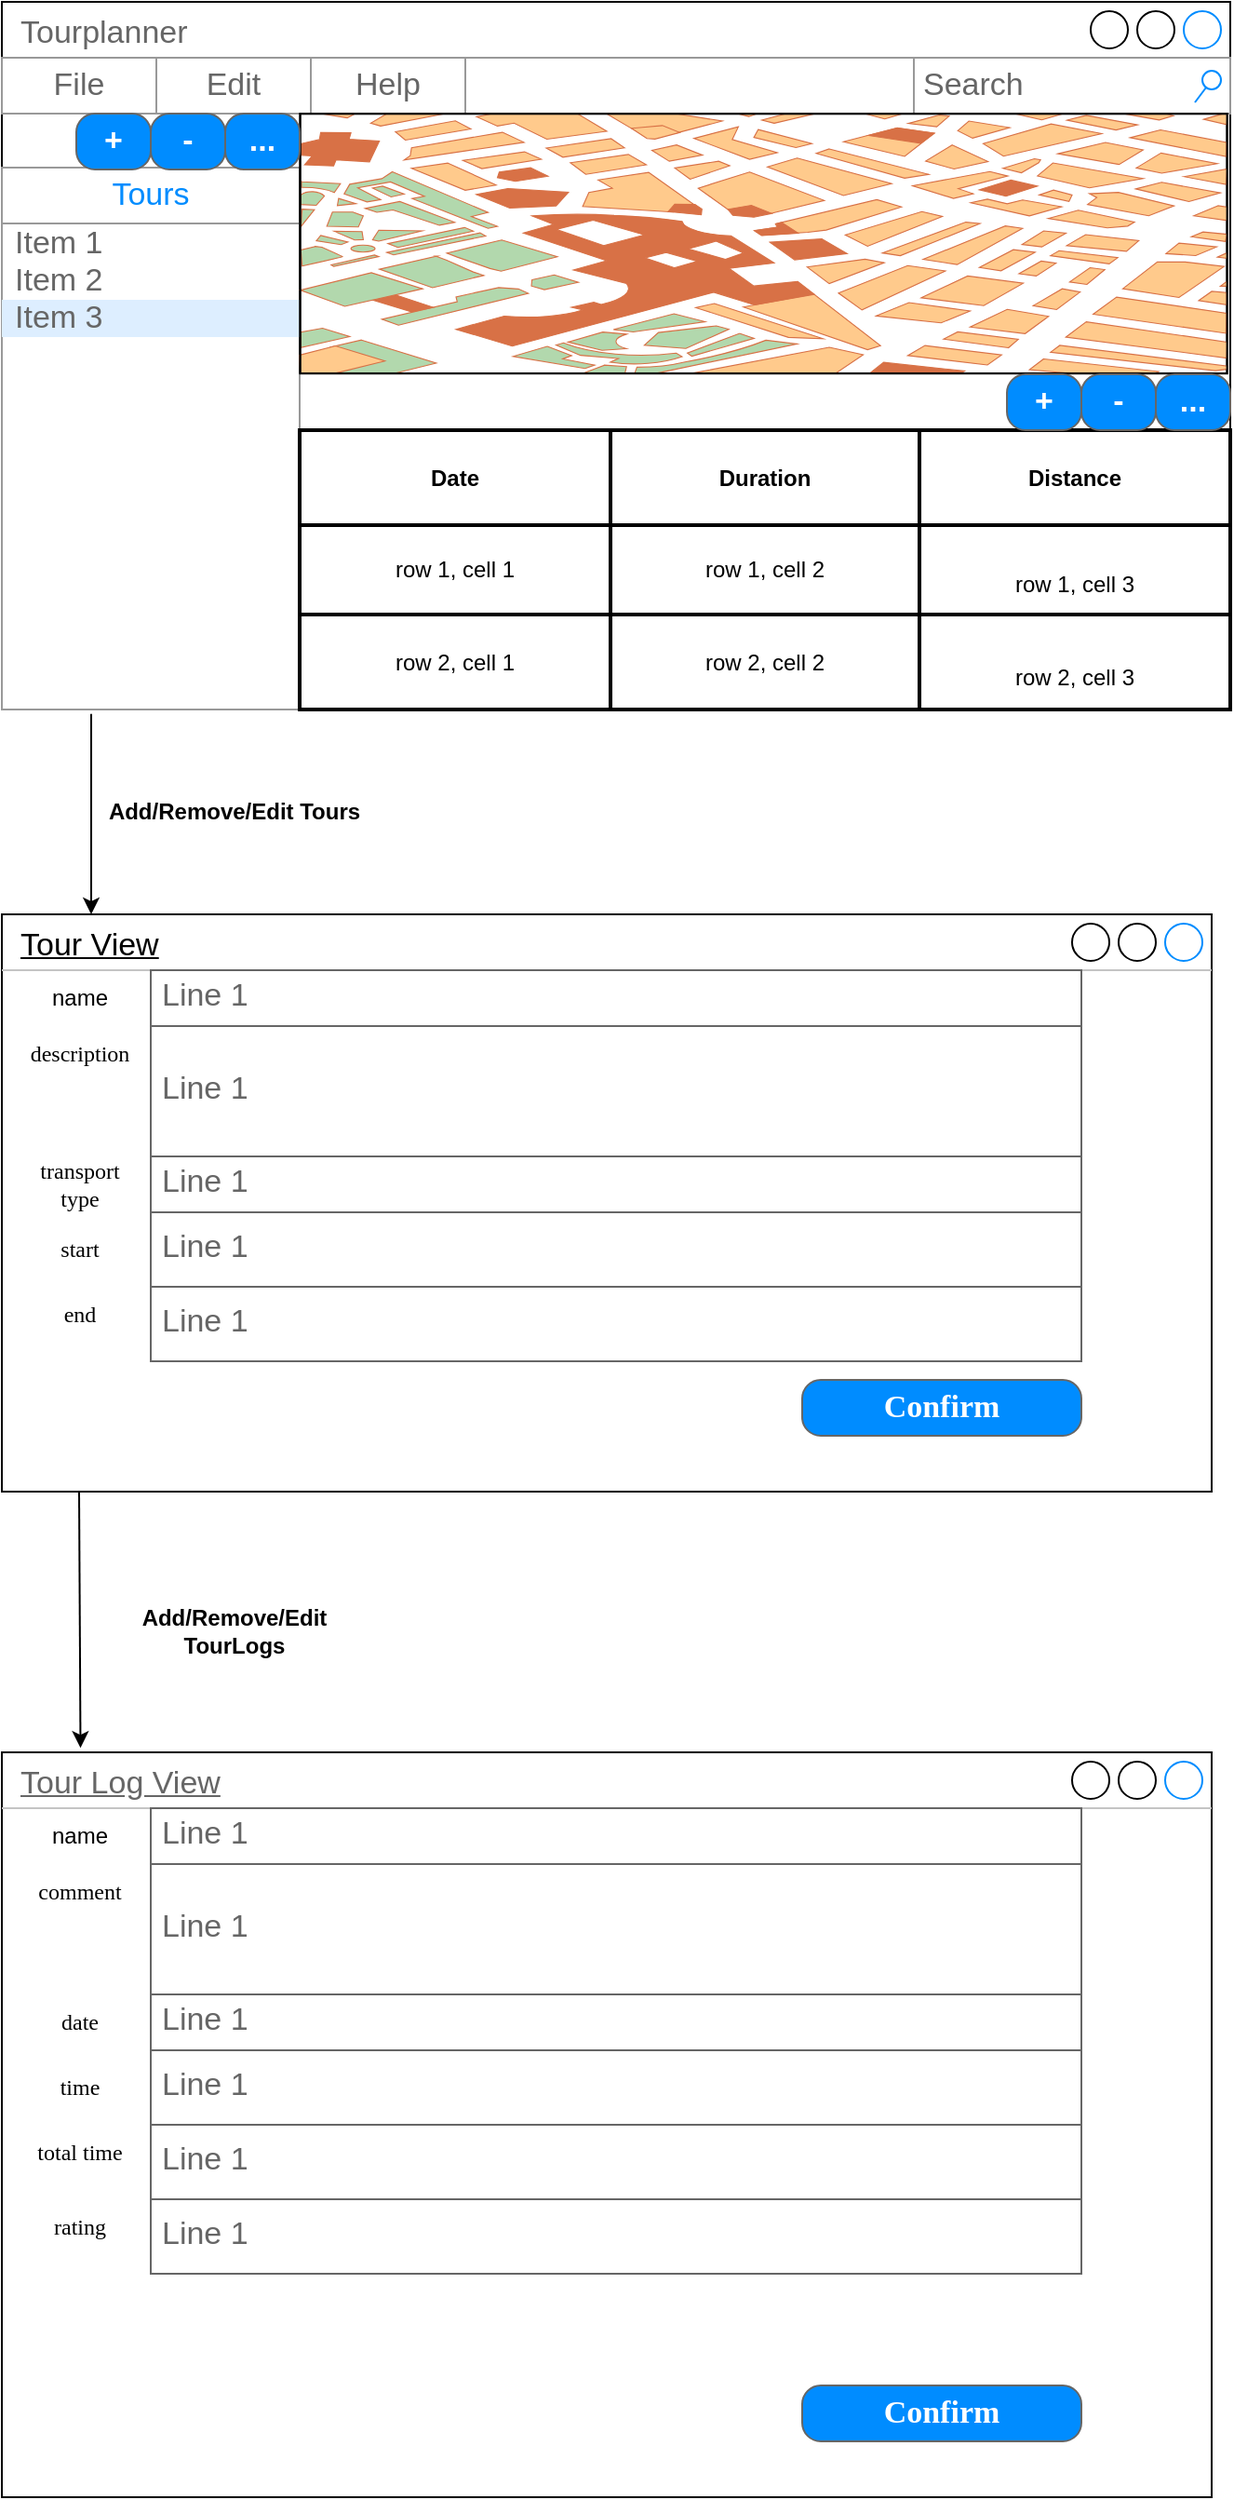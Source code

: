 <mxfile version="21.5.2" type="device">
  <diagram name="Seite-1" id="pwHJBEYoPN8gfofOHMQj">
    <mxGraphModel dx="1434" dy="754" grid="1" gridSize="10" guides="1" tooltips="1" connect="1" arrows="1" fold="1" page="1" pageScale="1" pageWidth="827" pageHeight="1169" background="none" math="0" shadow="0">
      <root>
        <mxCell id="0" />
        <mxCell id="1" parent="0" />
        <mxCell id="qxxUC0PWJHGUvFRXpn1j-2" value="Tourplanner" style="strokeWidth=1;shadow=0;dashed=0;align=center;html=1;shape=mxgraph.mockup.containers.window;align=left;verticalAlign=top;spacingLeft=8;strokeColor2=#008cff;strokeColor3=#c4c4c4;fontColor=#666666;mainText=;fontSize=17;labelBackgroundColor=none;whiteSpace=wrap;" parent="1" vertex="1">
          <mxGeometry x="30" y="20" width="660" height="380" as="geometry" />
        </mxCell>
        <mxCell id="qxxUC0PWJHGUvFRXpn1j-3" value="" style="strokeWidth=1;shadow=0;dashed=0;align=center;html=1;shape=mxgraph.mockup.forms.rrect;rSize=0;strokeColor=#999999;" parent="1" vertex="1">
          <mxGeometry x="30" y="50" width="498" height="30" as="geometry" />
        </mxCell>
        <mxCell id="qxxUC0PWJHGUvFRXpn1j-4" value="File" style="strokeColor=inherit;fillColor=inherit;gradientColor=inherit;strokeWidth=1;shadow=0;dashed=0;align=center;html=1;shape=mxgraph.mockup.forms.rrect;rSize=0;fontSize=17;fontColor=#666666;whiteSpace=wrap;" parent="qxxUC0PWJHGUvFRXpn1j-3" vertex="1">
          <mxGeometry width="83" height="30" as="geometry" />
        </mxCell>
        <mxCell id="qxxUC0PWJHGUvFRXpn1j-5" value="Edit" style="strokeColor=inherit;fillColor=inherit;gradientColor=inherit;strokeWidth=1;shadow=0;dashed=0;align=center;html=1;shape=mxgraph.mockup.forms.rrect;rSize=0;fontSize=17;fontColor=#666666;whiteSpace=wrap;" parent="qxxUC0PWJHGUvFRXpn1j-3" vertex="1">
          <mxGeometry x="83" width="83" height="30" as="geometry" />
        </mxCell>
        <mxCell id="qxxUC0PWJHGUvFRXpn1j-6" value="Help" style="strokeColor=inherit;fillColor=inherit;gradientColor=inherit;strokeWidth=1;shadow=0;dashed=0;align=center;html=1;shape=mxgraph.mockup.forms.rrect;rSize=0;fontSize=17;fontColor=#666666;whiteSpace=wrap;" parent="qxxUC0PWJHGUvFRXpn1j-3" vertex="1">
          <mxGeometry x="166" width="83" height="30" as="geometry" />
        </mxCell>
        <mxCell id="qxxUC0PWJHGUvFRXpn1j-10" value="" style="strokeWidth=1;shadow=0;dashed=0;align=center;html=1;shape=mxgraph.mockup.forms.rrect;rSize=0;strokeColor=#999999;fillColor=#ffffff;" parent="1" vertex="1">
          <mxGeometry x="30" y="110" width="160" height="290" as="geometry" />
        </mxCell>
        <mxCell id="qxxUC0PWJHGUvFRXpn1j-11" value="Tours" style="strokeWidth=1;shadow=0;dashed=0;align=center;html=1;shape=mxgraph.mockup.forms.rrect;rSize=0;strokeColor=#999999;fontColor=#008cff;fontSize=17;fillColor=#ffffff;resizeWidth=1;whiteSpace=wrap;" parent="qxxUC0PWJHGUvFRXpn1j-10" vertex="1">
          <mxGeometry width="160" height="30" relative="1" as="geometry">
            <mxPoint y="-1" as="offset" />
          </mxGeometry>
        </mxCell>
        <mxCell id="qxxUC0PWJHGUvFRXpn1j-12" value="Item 1" style="strokeWidth=1;shadow=0;dashed=0;align=center;html=1;shape=mxgraph.mockup.forms.anchor;fontSize=17;fontColor=#666666;align=left;spacingLeft=5;resizeWidth=1;whiteSpace=wrap;" parent="qxxUC0PWJHGUvFRXpn1j-10" vertex="1">
          <mxGeometry width="160" height="20" relative="1" as="geometry">
            <mxPoint y="30" as="offset" />
          </mxGeometry>
        </mxCell>
        <mxCell id="qxxUC0PWJHGUvFRXpn1j-13" value="Item 2" style="strokeWidth=1;shadow=0;dashed=0;align=center;html=1;shape=mxgraph.mockup.forms.anchor;fontSize=17;fontColor=#666666;align=left;spacingLeft=5;resizeWidth=1;whiteSpace=wrap;" parent="qxxUC0PWJHGUvFRXpn1j-10" vertex="1">
          <mxGeometry width="160" height="20" relative="1" as="geometry">
            <mxPoint y="50" as="offset" />
          </mxGeometry>
        </mxCell>
        <mxCell id="qxxUC0PWJHGUvFRXpn1j-14" value="Item 3" style="strokeWidth=1;shadow=0;dashed=0;align=center;html=1;shape=mxgraph.mockup.forms.rrect;rSize=0;fontSize=17;fontColor=#666666;align=left;spacingLeft=5;fillColor=#ddeeff;strokeColor=none;resizeWidth=1;whiteSpace=wrap;" parent="qxxUC0PWJHGUvFRXpn1j-10" vertex="1">
          <mxGeometry width="160" height="20" relative="1" as="geometry">
            <mxPoint y="70" as="offset" />
          </mxGeometry>
        </mxCell>
        <mxCell id="qxxUC0PWJHGUvFRXpn1j-16" value="Search" style="strokeWidth=1;shadow=0;dashed=0;align=center;html=1;shape=mxgraph.mockup.forms.searchBox;strokeColor=#999999;mainText=;strokeColor2=#008cff;fontColor=#666666;fontSize=17;align=left;spacingLeft=3;whiteSpace=wrap;" parent="1" vertex="1">
          <mxGeometry x="520" y="50" width="170" height="30" as="geometry" />
        </mxCell>
        <mxCell id="qxxUC0PWJHGUvFRXpn1j-17" value="" style="shape=table;html=1;whiteSpace=wrap;startSize=0;container=1;collapsible=0;childLayout=tableLayout;strokeWidth=2;" parent="1" vertex="1">
          <mxGeometry x="190" y="250" width="500" height="150" as="geometry" />
        </mxCell>
        <mxCell id="qxxUC0PWJHGUvFRXpn1j-18" value="" style="shape=tableRow;horizontal=0;startSize=0;swimlaneHead=0;swimlaneBody=0;top=0;left=0;bottom=0;right=0;collapsible=0;dropTarget=0;fillColor=none;points=[[0,0.5],[1,0.5]];portConstraint=eastwest;" parent="qxxUC0PWJHGUvFRXpn1j-17" vertex="1">
          <mxGeometry width="500" height="51" as="geometry" />
        </mxCell>
        <mxCell id="qxxUC0PWJHGUvFRXpn1j-19" value="Date" style="shape=partialRectangle;html=1;whiteSpace=wrap;connectable=0;fillColor=none;top=0;left=0;bottom=0;right=0;overflow=hidden;fontStyle=1" parent="qxxUC0PWJHGUvFRXpn1j-18" vertex="1">
          <mxGeometry width="167" height="51" as="geometry">
            <mxRectangle width="167" height="51" as="alternateBounds" />
          </mxGeometry>
        </mxCell>
        <mxCell id="qxxUC0PWJHGUvFRXpn1j-20" value="Duration" style="shape=partialRectangle;html=1;whiteSpace=wrap;connectable=0;fillColor=none;top=0;left=0;bottom=0;right=0;overflow=hidden;fontStyle=1" parent="qxxUC0PWJHGUvFRXpn1j-18" vertex="1">
          <mxGeometry x="167" width="166" height="51" as="geometry">
            <mxRectangle width="166" height="51" as="alternateBounds" />
          </mxGeometry>
        </mxCell>
        <mxCell id="qxxUC0PWJHGUvFRXpn1j-52" value="Distance" style="shape=partialRectangle;html=1;whiteSpace=wrap;connectable=0;fillColor=none;top=0;left=0;bottom=0;right=0;overflow=hidden;fontStyle=1" parent="qxxUC0PWJHGUvFRXpn1j-18" vertex="1">
          <mxGeometry x="333" width="167" height="51" as="geometry">
            <mxRectangle width="167" height="51" as="alternateBounds" />
          </mxGeometry>
        </mxCell>
        <mxCell id="qxxUC0PWJHGUvFRXpn1j-21" value="" style="shape=tableRow;horizontal=0;startSize=0;swimlaneHead=0;swimlaneBody=0;top=0;left=0;bottom=0;right=0;collapsible=0;dropTarget=0;fillColor=none;points=[[0,0.5],[1,0.5]];portConstraint=eastwest;" parent="qxxUC0PWJHGUvFRXpn1j-17" vertex="1">
          <mxGeometry y="51" width="500" height="48" as="geometry" />
        </mxCell>
        <mxCell id="qxxUC0PWJHGUvFRXpn1j-22" value="row 1, cell 1" style="shape=partialRectangle;html=1;whiteSpace=wrap;connectable=0;fillColor=none;top=0;left=0;bottom=0;right=0;overflow=hidden;" parent="qxxUC0PWJHGUvFRXpn1j-21" vertex="1">
          <mxGeometry width="167" height="48" as="geometry">
            <mxRectangle width="167" height="48" as="alternateBounds" />
          </mxGeometry>
        </mxCell>
        <mxCell id="qxxUC0PWJHGUvFRXpn1j-23" value="row 1, cell 2" style="shape=partialRectangle;html=1;whiteSpace=wrap;connectable=0;fillColor=none;top=0;left=0;bottom=0;right=0;overflow=hidden;" parent="qxxUC0PWJHGUvFRXpn1j-21" vertex="1">
          <mxGeometry x="167" width="166" height="48" as="geometry">
            <mxRectangle width="166" height="48" as="alternateBounds" />
          </mxGeometry>
        </mxCell>
        <mxCell id="qxxUC0PWJHGUvFRXpn1j-53" value="&lt;br&gt;row 1, cell 3&lt;br&gt;" style="shape=partialRectangle;html=1;whiteSpace=wrap;connectable=0;fillColor=none;top=0;left=0;bottom=0;right=0;overflow=hidden;" parent="qxxUC0PWJHGUvFRXpn1j-21" vertex="1">
          <mxGeometry x="333" width="167" height="48" as="geometry">
            <mxRectangle width="167" height="48" as="alternateBounds" />
          </mxGeometry>
        </mxCell>
        <mxCell id="qxxUC0PWJHGUvFRXpn1j-24" value="" style="shape=tableRow;horizontal=0;startSize=0;swimlaneHead=0;swimlaneBody=0;top=0;left=0;bottom=0;right=0;collapsible=0;dropTarget=0;fillColor=none;points=[[0,0.5],[1,0.5]];portConstraint=eastwest;" parent="qxxUC0PWJHGUvFRXpn1j-17" vertex="1">
          <mxGeometry y="99" width="500" height="51" as="geometry" />
        </mxCell>
        <mxCell id="qxxUC0PWJHGUvFRXpn1j-25" value="row 2, cell 1" style="shape=partialRectangle;html=1;whiteSpace=wrap;connectable=0;fillColor=none;top=0;left=0;bottom=0;right=0;overflow=hidden;" parent="qxxUC0PWJHGUvFRXpn1j-24" vertex="1">
          <mxGeometry width="167" height="51" as="geometry">
            <mxRectangle width="167" height="51" as="alternateBounds" />
          </mxGeometry>
        </mxCell>
        <mxCell id="qxxUC0PWJHGUvFRXpn1j-26" value="row 2, cell 2" style="shape=partialRectangle;html=1;whiteSpace=wrap;connectable=0;fillColor=none;top=0;left=0;bottom=0;right=0;overflow=hidden;" parent="qxxUC0PWJHGUvFRXpn1j-24" vertex="1">
          <mxGeometry x="167" width="166" height="51" as="geometry">
            <mxRectangle width="166" height="51" as="alternateBounds" />
          </mxGeometry>
        </mxCell>
        <mxCell id="qxxUC0PWJHGUvFRXpn1j-54" value="&lt;br&gt;row 2, cell 3&lt;br&gt;" style="shape=partialRectangle;html=1;whiteSpace=wrap;connectable=0;fillColor=none;top=0;left=0;bottom=0;right=0;overflow=hidden;" parent="qxxUC0PWJHGUvFRXpn1j-24" vertex="1">
          <mxGeometry x="333" width="167" height="51" as="geometry">
            <mxRectangle width="167" height="51" as="alternateBounds" />
          </mxGeometry>
        </mxCell>
        <mxCell id="qxxUC0PWJHGUvFRXpn1j-27" value="" style="verticalLabelPosition=bottom;shadow=0;dashed=0;align=center;html=1;verticalAlign=top;strokeWidth=1;shape=mxgraph.mockup.misc.map;" parent="1" vertex="1">
          <mxGeometry x="190" y="80" width="500" height="140" as="geometry" />
        </mxCell>
        <mxCell id="qxxUC0PWJHGUvFRXpn1j-46" value="+" style="strokeWidth=1;shadow=0;dashed=0;align=center;html=1;shape=mxgraph.mockup.buttons.button;strokeColor=#666666;fontColor=#ffffff;mainText=;buttonStyle=round;fontSize=17;fontStyle=1;fillColor=#008cff;whiteSpace=wrap;" parent="1" vertex="1">
          <mxGeometry x="70" y="80" width="40" height="30" as="geometry" />
        </mxCell>
        <mxCell id="qxxUC0PWJHGUvFRXpn1j-47" value="-" style="strokeWidth=1;shadow=0;dashed=0;align=center;html=1;shape=mxgraph.mockup.buttons.button;strokeColor=#666666;fontColor=#ffffff;mainText=;buttonStyle=round;fontSize=17;fontStyle=1;fillColor=#008cff;whiteSpace=wrap;" parent="1" vertex="1">
          <mxGeometry x="110" y="80" width="40" height="30" as="geometry" />
        </mxCell>
        <mxCell id="qxxUC0PWJHGUvFRXpn1j-48" value="..." style="strokeWidth=1;shadow=0;dashed=0;align=center;html=1;shape=mxgraph.mockup.buttons.button;strokeColor=#666666;fontColor=#ffffff;mainText=;buttonStyle=round;fontSize=17;fontStyle=1;fillColor=#008cff;whiteSpace=wrap;" parent="1" vertex="1">
          <mxGeometry x="150" y="80" width="40" height="30" as="geometry" />
        </mxCell>
        <mxCell id="qxxUC0PWJHGUvFRXpn1j-49" value="+" style="strokeWidth=1;shadow=0;dashed=0;align=center;html=1;shape=mxgraph.mockup.buttons.button;strokeColor=#666666;fontColor=#ffffff;mainText=;buttonStyle=round;fontSize=17;fontStyle=1;fillColor=#008cff;whiteSpace=wrap;" parent="1" vertex="1">
          <mxGeometry x="570" y="220" width="40" height="30" as="geometry" />
        </mxCell>
        <mxCell id="qxxUC0PWJHGUvFRXpn1j-50" value="-" style="strokeWidth=1;shadow=0;dashed=0;align=center;html=1;shape=mxgraph.mockup.buttons.button;strokeColor=#666666;fontColor=#ffffff;mainText=;buttonStyle=round;fontSize=17;fontStyle=1;fillColor=#008cff;whiteSpace=wrap;" parent="1" vertex="1">
          <mxGeometry x="610" y="220" width="40" height="30" as="geometry" />
        </mxCell>
        <mxCell id="qxxUC0PWJHGUvFRXpn1j-51" value="..." style="strokeWidth=1;shadow=0;dashed=0;align=center;html=1;shape=mxgraph.mockup.buttons.button;strokeColor=#666666;fontColor=#ffffff;mainText=;buttonStyle=round;fontSize=17;fontStyle=1;fillColor=#008cff;whiteSpace=wrap;" parent="1" vertex="1">
          <mxGeometry x="650" y="220" width="40" height="30" as="geometry" />
        </mxCell>
        <mxCell id="qxxUC0PWJHGUvFRXpn1j-55" value="" style="endArrow=classic;html=1;rounded=0;exitX=0.3;exitY=1.008;exitDx=0;exitDy=0;exitPerimeter=0;" parent="1" source="qxxUC0PWJHGUvFRXpn1j-10" edge="1">
          <mxGeometry width="50" height="50" relative="1" as="geometry">
            <mxPoint x="100" y="500" as="sourcePoint" />
            <mxPoint x="78" y="510" as="targetPoint" />
          </mxGeometry>
        </mxCell>
        <mxCell id="qxxUC0PWJHGUvFRXpn1j-56" value="&lt;div&gt;&lt;b&gt;Add/Remove/Edit Tours&lt;/b&gt;&lt;/div&gt;" style="text;html=1;strokeColor=none;fillColor=none;align=center;verticalAlign=middle;whiteSpace=wrap;rounded=0;" parent="1" vertex="1">
          <mxGeometry x="80" y="440" width="150" height="30" as="geometry" />
        </mxCell>
        <mxCell id="qxxUC0PWJHGUvFRXpn1j-57" value="Tour View" style="strokeWidth=1;shadow=0;dashed=0;align=center;html=1;shape=mxgraph.mockup.containers.window;align=left;verticalAlign=top;spacingLeft=8;strokeColor2=#008cff;strokeColor3=#c4c4c4;mainText=;fontSize=17;labelBackgroundColor=none;whiteSpace=wrap;fontStyle=4;" parent="1" vertex="1">
          <mxGeometry x="30" y="510" width="650" height="310" as="geometry" />
        </mxCell>
        <mxCell id="qxxUC0PWJHGUvFRXpn1j-58" value="Line 1" style="strokeWidth=1;shadow=0;dashed=0;align=center;html=1;shape=mxgraph.mockup.text.textBox;fontColor=#666666;align=left;fontSize=17;spacingLeft=4;spacingTop=-3;whiteSpace=wrap;strokeColor=#666666;mainText=" parent="1" vertex="1">
          <mxGeometry x="110" y="540" width="500" height="30" as="geometry" />
        </mxCell>
        <mxCell id="qxxUC0PWJHGUvFRXpn1j-59" value="Line 1" style="strokeWidth=1;shadow=0;dashed=0;align=center;html=1;shape=mxgraph.mockup.text.textBox;fontColor=#666666;align=left;fontSize=17;spacingLeft=4;spacingTop=-3;whiteSpace=wrap;strokeColor=#666666;mainText=" parent="1" vertex="1">
          <mxGeometry x="110" y="570" width="500" height="70" as="geometry" />
        </mxCell>
        <mxCell id="qxxUC0PWJHGUvFRXpn1j-60" value="Line 1" style="strokeWidth=1;shadow=0;dashed=0;align=center;html=1;shape=mxgraph.mockup.text.textBox;fontColor=#666666;align=left;fontSize=17;spacingLeft=4;spacingTop=-3;whiteSpace=wrap;strokeColor=#666666;mainText=" parent="1" vertex="1">
          <mxGeometry x="110" y="640" width="500" height="30" as="geometry" />
        </mxCell>
        <mxCell id="qxxUC0PWJHGUvFRXpn1j-64" value="name" style="text;html=1;strokeColor=none;fillColor=none;align=center;verticalAlign=middle;whiteSpace=wrap;rounded=0;" parent="1" vertex="1">
          <mxGeometry x="42" y="540" width="60" height="30" as="geometry" />
        </mxCell>
        <mxCell id="qxxUC0PWJHGUvFRXpn1j-65" value="description" style="text;html=1;strokeColor=none;fillColor=none;align=center;verticalAlign=middle;whiteSpace=wrap;rounded=0;fontFamily=Comic Sans MS;" parent="1" vertex="1">
          <mxGeometry x="42" y="570" width="60" height="30" as="geometry" />
        </mxCell>
        <mxCell id="qxxUC0PWJHGUvFRXpn1j-67" value="transport type" style="text;html=1;strokeColor=none;fillColor=none;align=center;verticalAlign=middle;whiteSpace=wrap;rounded=0;fontFamily=Lucida Console;" parent="1" vertex="1">
          <mxGeometry x="42" y="640" width="60" height="30" as="geometry" />
        </mxCell>
        <mxCell id="qxxUC0PWJHGUvFRXpn1j-94" value="Confirm" style="strokeWidth=1;shadow=0;dashed=0;align=center;html=1;shape=mxgraph.mockup.buttons.button;strokeColor=#666666;fontColor=#ffffff;mainText=;buttonStyle=round;fontSize=17;fontStyle=1;fillColor=#008cff;whiteSpace=wrap;fontFamily=Comic Sans MS;" parent="1" vertex="1">
          <mxGeometry x="460" y="760" width="150" height="30" as="geometry" />
        </mxCell>
        <mxCell id="mKpqcn-V0OogtvFFZ2Y_-1" value="start" style="text;html=1;strokeColor=none;fillColor=none;align=center;verticalAlign=middle;whiteSpace=wrap;rounded=0;fontFamily=Lucida Console;" vertex="1" parent="1">
          <mxGeometry x="42" y="675" width="60" height="30" as="geometry" />
        </mxCell>
        <mxCell id="mKpqcn-V0OogtvFFZ2Y_-3" value="Line 1" style="strokeWidth=1;shadow=0;dashed=0;align=center;html=1;shape=mxgraph.mockup.text.textBox;fontColor=#666666;align=left;fontSize=17;spacingLeft=4;spacingTop=-3;whiteSpace=wrap;strokeColor=#666666;mainText=" vertex="1" parent="1">
          <mxGeometry x="110" y="670" width="500" height="40" as="geometry" />
        </mxCell>
        <mxCell id="mKpqcn-V0OogtvFFZ2Y_-4" value="end" style="text;html=1;strokeColor=none;fillColor=none;align=center;verticalAlign=middle;whiteSpace=wrap;rounded=0;fontFamily=Lucida Console;" vertex="1" parent="1">
          <mxGeometry x="42" y="710" width="60" height="30" as="geometry" />
        </mxCell>
        <mxCell id="mKpqcn-V0OogtvFFZ2Y_-5" value="Line 1" style="strokeWidth=1;shadow=0;dashed=0;align=center;html=1;shape=mxgraph.mockup.text.textBox;fontColor=#666666;align=left;fontSize=17;spacingLeft=4;spacingTop=-3;whiteSpace=wrap;strokeColor=#666666;mainText=" vertex="1" parent="1">
          <mxGeometry x="110" y="710" width="500" height="40" as="geometry" />
        </mxCell>
        <mxCell id="mKpqcn-V0OogtvFFZ2Y_-6" value="&lt;div&gt;Tour Log View&lt;/div&gt;&lt;div&gt;&lt;br&gt;&lt;/div&gt;" style="strokeWidth=1;shadow=0;dashed=0;align=center;html=1;shape=mxgraph.mockup.containers.window;align=left;verticalAlign=top;spacingLeft=8;strokeColor2=#008cff;strokeColor3=#c4c4c4;fontColor=#666666;mainText=;fontSize=17;labelBackgroundColor=none;whiteSpace=wrap;fontStyle=4" vertex="1" parent="1">
          <mxGeometry x="30" y="960" width="650" height="400" as="geometry" />
        </mxCell>
        <mxCell id="mKpqcn-V0OogtvFFZ2Y_-7" value="Line 1" style="strokeWidth=1;shadow=0;dashed=0;align=center;html=1;shape=mxgraph.mockup.text.textBox;fontColor=#666666;align=left;fontSize=17;spacingLeft=4;spacingTop=-3;whiteSpace=wrap;strokeColor=#666666;mainText=" vertex="1" parent="1">
          <mxGeometry x="110" y="990" width="500" height="30" as="geometry" />
        </mxCell>
        <mxCell id="mKpqcn-V0OogtvFFZ2Y_-8" value="Line 1" style="strokeWidth=1;shadow=0;dashed=0;align=center;html=1;shape=mxgraph.mockup.text.textBox;fontColor=#666666;align=left;fontSize=17;spacingLeft=4;spacingTop=-3;whiteSpace=wrap;strokeColor=#666666;mainText=" vertex="1" parent="1">
          <mxGeometry x="110" y="1020" width="500" height="70" as="geometry" />
        </mxCell>
        <mxCell id="mKpqcn-V0OogtvFFZ2Y_-9" value="Line 1" style="strokeWidth=1;shadow=0;dashed=0;align=center;html=1;shape=mxgraph.mockup.text.textBox;fontColor=#666666;align=left;fontSize=17;spacingLeft=4;spacingTop=-3;whiteSpace=wrap;strokeColor=#666666;mainText=" vertex="1" parent="1">
          <mxGeometry x="110" y="1090" width="500" height="30" as="geometry" />
        </mxCell>
        <mxCell id="mKpqcn-V0OogtvFFZ2Y_-10" value="name" style="text;html=1;strokeColor=none;fillColor=none;align=center;verticalAlign=middle;whiteSpace=wrap;rounded=0;" vertex="1" parent="1">
          <mxGeometry x="42" y="990" width="60" height="30" as="geometry" />
        </mxCell>
        <mxCell id="mKpqcn-V0OogtvFFZ2Y_-11" value="comment" style="text;html=1;strokeColor=none;fillColor=none;align=center;verticalAlign=middle;whiteSpace=wrap;rounded=0;fontFamily=Comic Sans MS;" vertex="1" parent="1">
          <mxGeometry x="42" y="1020" width="60" height="30" as="geometry" />
        </mxCell>
        <mxCell id="mKpqcn-V0OogtvFFZ2Y_-12" value="date" style="text;html=1;strokeColor=none;fillColor=none;align=center;verticalAlign=middle;whiteSpace=wrap;rounded=0;fontFamily=Lucida Console;" vertex="1" parent="1">
          <mxGeometry x="42" y="1090" width="60" height="30" as="geometry" />
        </mxCell>
        <mxCell id="mKpqcn-V0OogtvFFZ2Y_-13" value="Confirm" style="strokeWidth=1;shadow=0;dashed=0;align=center;html=1;shape=mxgraph.mockup.buttons.button;strokeColor=#666666;fontColor=#ffffff;mainText=;buttonStyle=round;fontSize=17;fontStyle=1;fillColor=#008cff;whiteSpace=wrap;fontFamily=Comic Sans MS;" vertex="1" parent="1">
          <mxGeometry x="460" y="1300" width="150" height="30" as="geometry" />
        </mxCell>
        <mxCell id="mKpqcn-V0OogtvFFZ2Y_-14" value="time" style="text;html=1;strokeColor=none;fillColor=none;align=center;verticalAlign=middle;whiteSpace=wrap;rounded=0;fontFamily=Lucida Console;" vertex="1" parent="1">
          <mxGeometry x="42" y="1125" width="60" height="30" as="geometry" />
        </mxCell>
        <mxCell id="mKpqcn-V0OogtvFFZ2Y_-15" value="Line 1" style="strokeWidth=1;shadow=0;dashed=0;align=center;html=1;shape=mxgraph.mockup.text.textBox;fontColor=#666666;align=left;fontSize=17;spacingLeft=4;spacingTop=-3;whiteSpace=wrap;strokeColor=#666666;mainText=" vertex="1" parent="1">
          <mxGeometry x="110" y="1120" width="500" height="40" as="geometry" />
        </mxCell>
        <mxCell id="mKpqcn-V0OogtvFFZ2Y_-16" value="total time" style="text;html=1;strokeColor=none;fillColor=none;align=center;verticalAlign=middle;whiteSpace=wrap;rounded=0;fontFamily=Lucida Console;" vertex="1" parent="1">
          <mxGeometry x="42" y="1160" width="60" height="30" as="geometry" />
        </mxCell>
        <mxCell id="mKpqcn-V0OogtvFFZ2Y_-17" value="Line 1" style="strokeWidth=1;shadow=0;dashed=0;align=center;html=1;shape=mxgraph.mockup.text.textBox;fontColor=#666666;align=left;fontSize=17;spacingLeft=4;spacingTop=-3;whiteSpace=wrap;strokeColor=#666666;mainText=" vertex="1" parent="1">
          <mxGeometry x="110" y="1160" width="500" height="40" as="geometry" />
        </mxCell>
        <mxCell id="mKpqcn-V0OogtvFFZ2Y_-18" value="" style="endArrow=classic;html=1;rounded=0;exitX=0.3;exitY=1.008;exitDx=0;exitDy=0;exitPerimeter=0;entryX=0.065;entryY=-0.006;entryDx=0;entryDy=0;entryPerimeter=0;" edge="1" parent="1" target="mKpqcn-V0OogtvFFZ2Y_-6">
          <mxGeometry width="50" height="50" relative="1" as="geometry">
            <mxPoint x="71.5" y="820" as="sourcePoint" />
            <mxPoint x="71.5" y="928" as="targetPoint" />
          </mxGeometry>
        </mxCell>
        <mxCell id="mKpqcn-V0OogtvFFZ2Y_-19" value="&lt;b&gt;Add/Remove/Edit TourLogs&lt;br&gt;&lt;/b&gt;" style="text;html=1;strokeColor=none;fillColor=none;align=center;verticalAlign=middle;whiteSpace=wrap;rounded=0;" vertex="1" parent="1">
          <mxGeometry x="80" y="880" width="150" height="30" as="geometry" />
        </mxCell>
        <mxCell id="mKpqcn-V0OogtvFFZ2Y_-20" value="Line 1" style="strokeWidth=1;shadow=0;dashed=0;align=center;html=1;shape=mxgraph.mockup.text.textBox;fontColor=#666666;align=left;fontSize=17;spacingLeft=4;spacingTop=-3;whiteSpace=wrap;strokeColor=#666666;mainText=" vertex="1" parent="1">
          <mxGeometry x="110" y="1200" width="500" height="40" as="geometry" />
        </mxCell>
        <mxCell id="mKpqcn-V0OogtvFFZ2Y_-21" value="rating" style="text;html=1;strokeColor=none;fillColor=none;align=center;verticalAlign=middle;whiteSpace=wrap;rounded=0;fontFamily=Lucida Console;" vertex="1" parent="1">
          <mxGeometry x="42" y="1200" width="60" height="30" as="geometry" />
        </mxCell>
      </root>
    </mxGraphModel>
  </diagram>
</mxfile>
